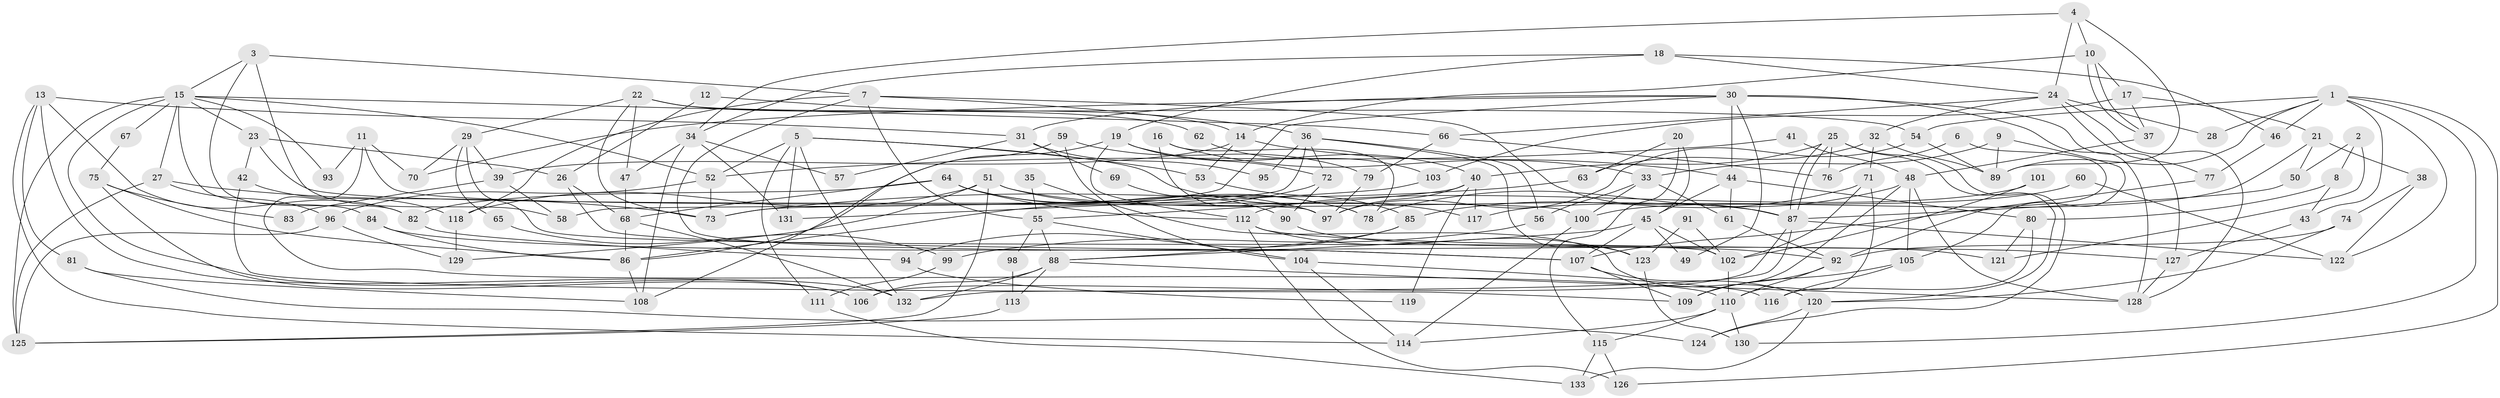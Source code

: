 // coarse degree distribution, {8: 0.1111111111111111, 17: 0.037037037037037035, 5: 0.12962962962962962, 10: 0.037037037037037035, 12: 0.018518518518518517, 4: 0.1111111111111111, 14: 0.018518518518518517, 7: 0.07407407407407407, 9: 0.037037037037037035, 6: 0.18518518518518517, 2: 0.07407407407407407, 3: 0.16666666666666666}
// Generated by graph-tools (version 1.1) at 2025/51/03/04/25 22:51:01]
// undirected, 133 vertices, 266 edges
graph export_dot {
  node [color=gray90,style=filled];
  1;
  2;
  3;
  4;
  5;
  6;
  7;
  8;
  9;
  10;
  11;
  12;
  13;
  14;
  15;
  16;
  17;
  18;
  19;
  20;
  21;
  22;
  23;
  24;
  25;
  26;
  27;
  28;
  29;
  30;
  31;
  32;
  33;
  34;
  35;
  36;
  37;
  38;
  39;
  40;
  41;
  42;
  43;
  44;
  45;
  46;
  47;
  48;
  49;
  50;
  51;
  52;
  53;
  54;
  55;
  56;
  57;
  58;
  59;
  60;
  61;
  62;
  63;
  64;
  65;
  66;
  67;
  68;
  69;
  70;
  71;
  72;
  73;
  74;
  75;
  76;
  77;
  78;
  79;
  80;
  81;
  82;
  83;
  84;
  85;
  86;
  87;
  88;
  89;
  90;
  91;
  92;
  93;
  94;
  95;
  96;
  97;
  98;
  99;
  100;
  101;
  102;
  103;
  104;
  105;
  106;
  107;
  108;
  109;
  110;
  111;
  112;
  113;
  114;
  115;
  116;
  117;
  118;
  119;
  120;
  121;
  122;
  123;
  124;
  125;
  126;
  127;
  128;
  129;
  130;
  131;
  132;
  133;
  1 -- 122;
  1 -- 89;
  1 -- 28;
  1 -- 43;
  1 -- 46;
  1 -- 54;
  1 -- 126;
  1 -- 130;
  2 -- 50;
  2 -- 8;
  2 -- 121;
  3 -- 82;
  3 -- 7;
  3 -- 15;
  3 -- 58;
  4 -- 34;
  4 -- 24;
  4 -- 10;
  4 -- 89;
  5 -- 52;
  5 -- 132;
  5 -- 53;
  5 -- 111;
  5 -- 117;
  5 -- 131;
  6 -- 92;
  6 -- 76;
  7 -- 107;
  7 -- 55;
  7 -- 14;
  7 -- 87;
  7 -- 118;
  8 -- 80;
  8 -- 43;
  9 -- 105;
  9 -- 33;
  9 -- 89;
  10 -- 37;
  10 -- 37;
  10 -- 14;
  10 -- 17;
  11 -- 110;
  11 -- 70;
  11 -- 93;
  11 -- 97;
  12 -- 36;
  12 -- 26;
  13 -- 114;
  13 -- 106;
  13 -- 31;
  13 -- 81;
  13 -- 82;
  14 -- 39;
  14 -- 44;
  14 -- 53;
  15 -- 27;
  15 -- 23;
  15 -- 52;
  15 -- 66;
  15 -- 67;
  15 -- 84;
  15 -- 93;
  15 -- 125;
  15 -- 132;
  16 -- 78;
  16 -- 97;
  16 -- 33;
  17 -- 37;
  17 -- 21;
  17 -- 103;
  18 -- 19;
  18 -- 34;
  18 -- 24;
  18 -- 46;
  19 -- 112;
  19 -- 40;
  19 -- 72;
  19 -- 86;
  20 -- 63;
  20 -- 45;
  20 -- 115;
  21 -- 100;
  21 -- 38;
  21 -- 50;
  22 -- 54;
  22 -- 73;
  22 -- 29;
  22 -- 47;
  22 -- 62;
  23 -- 42;
  23 -- 26;
  23 -- 100;
  24 -- 128;
  24 -- 28;
  24 -- 32;
  24 -- 66;
  24 -- 77;
  25 -- 120;
  25 -- 87;
  25 -- 87;
  25 -- 40;
  25 -- 76;
  25 -- 124;
  26 -- 68;
  26 -- 107;
  27 -- 73;
  27 -- 125;
  27 -- 96;
  29 -- 102;
  29 -- 39;
  29 -- 65;
  29 -- 70;
  30 -- 127;
  30 -- 44;
  30 -- 31;
  30 -- 49;
  30 -- 70;
  30 -- 73;
  30 -- 128;
  31 -- 57;
  31 -- 69;
  31 -- 95;
  32 -- 89;
  32 -- 63;
  32 -- 71;
  33 -- 61;
  33 -- 56;
  33 -- 100;
  34 -- 108;
  34 -- 47;
  34 -- 57;
  34 -- 131;
  35 -- 55;
  35 -- 120;
  36 -- 72;
  36 -- 58;
  36 -- 56;
  36 -- 95;
  36 -- 123;
  37 -- 48;
  38 -- 74;
  38 -- 122;
  39 -- 58;
  39 -- 83;
  40 -- 97;
  40 -- 55;
  40 -- 117;
  40 -- 119;
  41 -- 48;
  41 -- 52;
  42 -- 109;
  42 -- 118;
  43 -- 127;
  44 -- 45;
  44 -- 61;
  44 -- 80;
  45 -- 107;
  45 -- 88;
  45 -- 49;
  45 -- 102;
  46 -- 77;
  47 -- 68;
  48 -- 128;
  48 -- 105;
  48 -- 78;
  48 -- 109;
  50 -- 87;
  51 -- 87;
  51 -- 118;
  51 -- 78;
  51 -- 125;
  51 -- 129;
  52 -- 96;
  52 -- 73;
  53 -- 85;
  54 -- 89;
  54 -- 97;
  55 -- 88;
  55 -- 98;
  55 -- 104;
  56 -- 99;
  59 -- 79;
  59 -- 104;
  59 -- 108;
  60 -- 122;
  60 -- 117;
  61 -- 92;
  62 -- 103;
  63 -- 73;
  64 -- 97;
  64 -- 78;
  64 -- 68;
  64 -- 82;
  64 -- 112;
  65 -- 99;
  66 -- 76;
  66 -- 79;
  67 -- 75;
  68 -- 132;
  68 -- 86;
  69 -- 90;
  71 -- 110;
  71 -- 85;
  71 -- 102;
  72 -- 86;
  72 -- 90;
  74 -- 120;
  74 -- 92;
  75 -- 106;
  75 -- 86;
  75 -- 83;
  77 -- 107;
  79 -- 97;
  80 -- 121;
  80 -- 116;
  81 -- 108;
  81 -- 124;
  82 -- 94;
  84 -- 86;
  84 -- 121;
  85 -- 88;
  85 -- 94;
  86 -- 108;
  87 -- 106;
  87 -- 122;
  87 -- 132;
  88 -- 132;
  88 -- 106;
  88 -- 113;
  88 -- 128;
  90 -- 92;
  91 -- 123;
  91 -- 102;
  92 -- 109;
  92 -- 110;
  94 -- 119;
  96 -- 125;
  96 -- 129;
  98 -- 113;
  99 -- 111;
  100 -- 114;
  101 -- 112;
  101 -- 102;
  102 -- 110;
  103 -- 131;
  104 -- 114;
  104 -- 116;
  105 -- 116;
  105 -- 109;
  107 -- 109;
  107 -- 120;
  110 -- 130;
  110 -- 114;
  110 -- 115;
  111 -- 133;
  112 -- 126;
  112 -- 123;
  112 -- 127;
  113 -- 125;
  115 -- 126;
  115 -- 133;
  118 -- 129;
  120 -- 124;
  120 -- 133;
  123 -- 130;
  127 -- 128;
}

